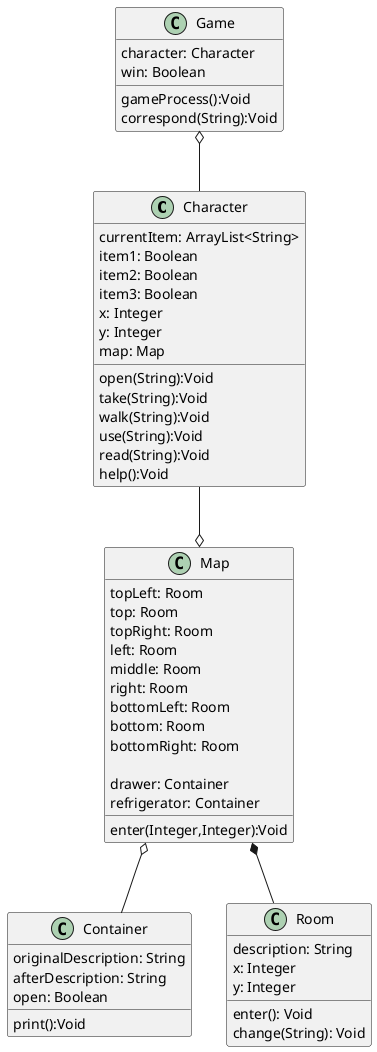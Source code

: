 @startuml "Class Diagram"

Class Character{
    currentItem: ArrayList<String>
    item1: Boolean
    item2: Boolean
    item3: Boolean
    x: Integer
    y: Integer
    map: Map

    open(String):Void
    take(String):Void
    walk(String):Void
    use(String):Void
    read(String):Void
    help():Void
}

Class Container{
    originalDescription: String
    afterDescription: String
    open: Boolean

    print():Void
}

Class Game{
    character: Character
    win: Boolean

    gameProcess():Void
    correspond(String):Void
}

Class Map{
    topLeft: Room
    top: Room
    topRight: Room
    left: Room
    middle: Room
    right: Room
    bottomLeft: Room
    bottom: Room
    bottomRight: Room

    drawer: Container
    refrigerator: Container

    enter(Integer,Integer):Void

}

Class Room{
    description: String
    x: Integer
    y: Integer

    enter(): Void
    change(String): Void
}

Map *-- Room
Map o-- Container
Character --o Map
Game o-- Character 

@enduml